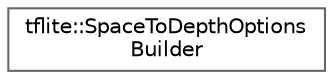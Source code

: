 digraph "Graphical Class Hierarchy"
{
 // LATEX_PDF_SIZE
  bgcolor="transparent";
  edge [fontname=Helvetica,fontsize=10,labelfontname=Helvetica,labelfontsize=10];
  node [fontname=Helvetica,fontsize=10,shape=box,height=0.2,width=0.4];
  rankdir="LR";
  Node0 [id="Node000000",label="tflite::SpaceToDepthOptions\lBuilder",height=0.2,width=0.4,color="grey40", fillcolor="white", style="filled",URL="$structtflite_1_1_space_to_depth_options_builder.html",tooltip=" "];
}

